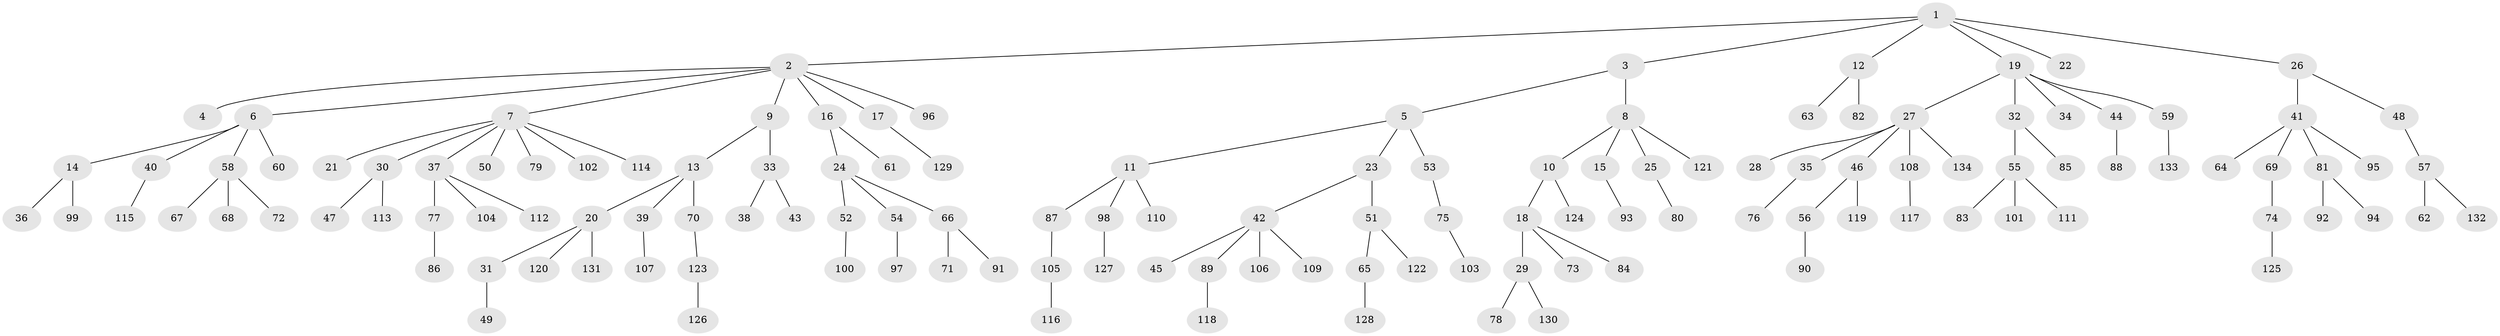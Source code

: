 // Generated by graph-tools (version 1.1) at 2025/15/03/09/25 04:15:41]
// undirected, 134 vertices, 133 edges
graph export_dot {
graph [start="1"]
  node [color=gray90,style=filled];
  1;
  2;
  3;
  4;
  5;
  6;
  7;
  8;
  9;
  10;
  11;
  12;
  13;
  14;
  15;
  16;
  17;
  18;
  19;
  20;
  21;
  22;
  23;
  24;
  25;
  26;
  27;
  28;
  29;
  30;
  31;
  32;
  33;
  34;
  35;
  36;
  37;
  38;
  39;
  40;
  41;
  42;
  43;
  44;
  45;
  46;
  47;
  48;
  49;
  50;
  51;
  52;
  53;
  54;
  55;
  56;
  57;
  58;
  59;
  60;
  61;
  62;
  63;
  64;
  65;
  66;
  67;
  68;
  69;
  70;
  71;
  72;
  73;
  74;
  75;
  76;
  77;
  78;
  79;
  80;
  81;
  82;
  83;
  84;
  85;
  86;
  87;
  88;
  89;
  90;
  91;
  92;
  93;
  94;
  95;
  96;
  97;
  98;
  99;
  100;
  101;
  102;
  103;
  104;
  105;
  106;
  107;
  108;
  109;
  110;
  111;
  112;
  113;
  114;
  115;
  116;
  117;
  118;
  119;
  120;
  121;
  122;
  123;
  124;
  125;
  126;
  127;
  128;
  129;
  130;
  131;
  132;
  133;
  134;
  1 -- 2;
  1 -- 3;
  1 -- 12;
  1 -- 19;
  1 -- 22;
  1 -- 26;
  2 -- 4;
  2 -- 6;
  2 -- 7;
  2 -- 9;
  2 -- 16;
  2 -- 17;
  2 -- 96;
  3 -- 5;
  3 -- 8;
  5 -- 11;
  5 -- 23;
  5 -- 53;
  6 -- 14;
  6 -- 40;
  6 -- 58;
  6 -- 60;
  7 -- 21;
  7 -- 30;
  7 -- 37;
  7 -- 50;
  7 -- 79;
  7 -- 102;
  7 -- 114;
  8 -- 10;
  8 -- 15;
  8 -- 25;
  8 -- 121;
  9 -- 13;
  9 -- 33;
  10 -- 18;
  10 -- 124;
  11 -- 87;
  11 -- 98;
  11 -- 110;
  12 -- 63;
  12 -- 82;
  13 -- 20;
  13 -- 39;
  13 -- 70;
  14 -- 36;
  14 -- 99;
  15 -- 93;
  16 -- 24;
  16 -- 61;
  17 -- 129;
  18 -- 29;
  18 -- 73;
  18 -- 84;
  19 -- 27;
  19 -- 32;
  19 -- 34;
  19 -- 44;
  19 -- 59;
  20 -- 31;
  20 -- 120;
  20 -- 131;
  23 -- 42;
  23 -- 51;
  24 -- 52;
  24 -- 54;
  24 -- 66;
  25 -- 80;
  26 -- 41;
  26 -- 48;
  27 -- 28;
  27 -- 35;
  27 -- 46;
  27 -- 108;
  27 -- 134;
  29 -- 78;
  29 -- 130;
  30 -- 47;
  30 -- 113;
  31 -- 49;
  32 -- 55;
  32 -- 85;
  33 -- 38;
  33 -- 43;
  35 -- 76;
  37 -- 77;
  37 -- 104;
  37 -- 112;
  39 -- 107;
  40 -- 115;
  41 -- 64;
  41 -- 69;
  41 -- 81;
  41 -- 95;
  42 -- 45;
  42 -- 89;
  42 -- 106;
  42 -- 109;
  44 -- 88;
  46 -- 56;
  46 -- 119;
  48 -- 57;
  51 -- 65;
  51 -- 122;
  52 -- 100;
  53 -- 75;
  54 -- 97;
  55 -- 83;
  55 -- 101;
  55 -- 111;
  56 -- 90;
  57 -- 62;
  57 -- 132;
  58 -- 67;
  58 -- 68;
  58 -- 72;
  59 -- 133;
  65 -- 128;
  66 -- 71;
  66 -- 91;
  69 -- 74;
  70 -- 123;
  74 -- 125;
  75 -- 103;
  77 -- 86;
  81 -- 92;
  81 -- 94;
  87 -- 105;
  89 -- 118;
  98 -- 127;
  105 -- 116;
  108 -- 117;
  123 -- 126;
}
